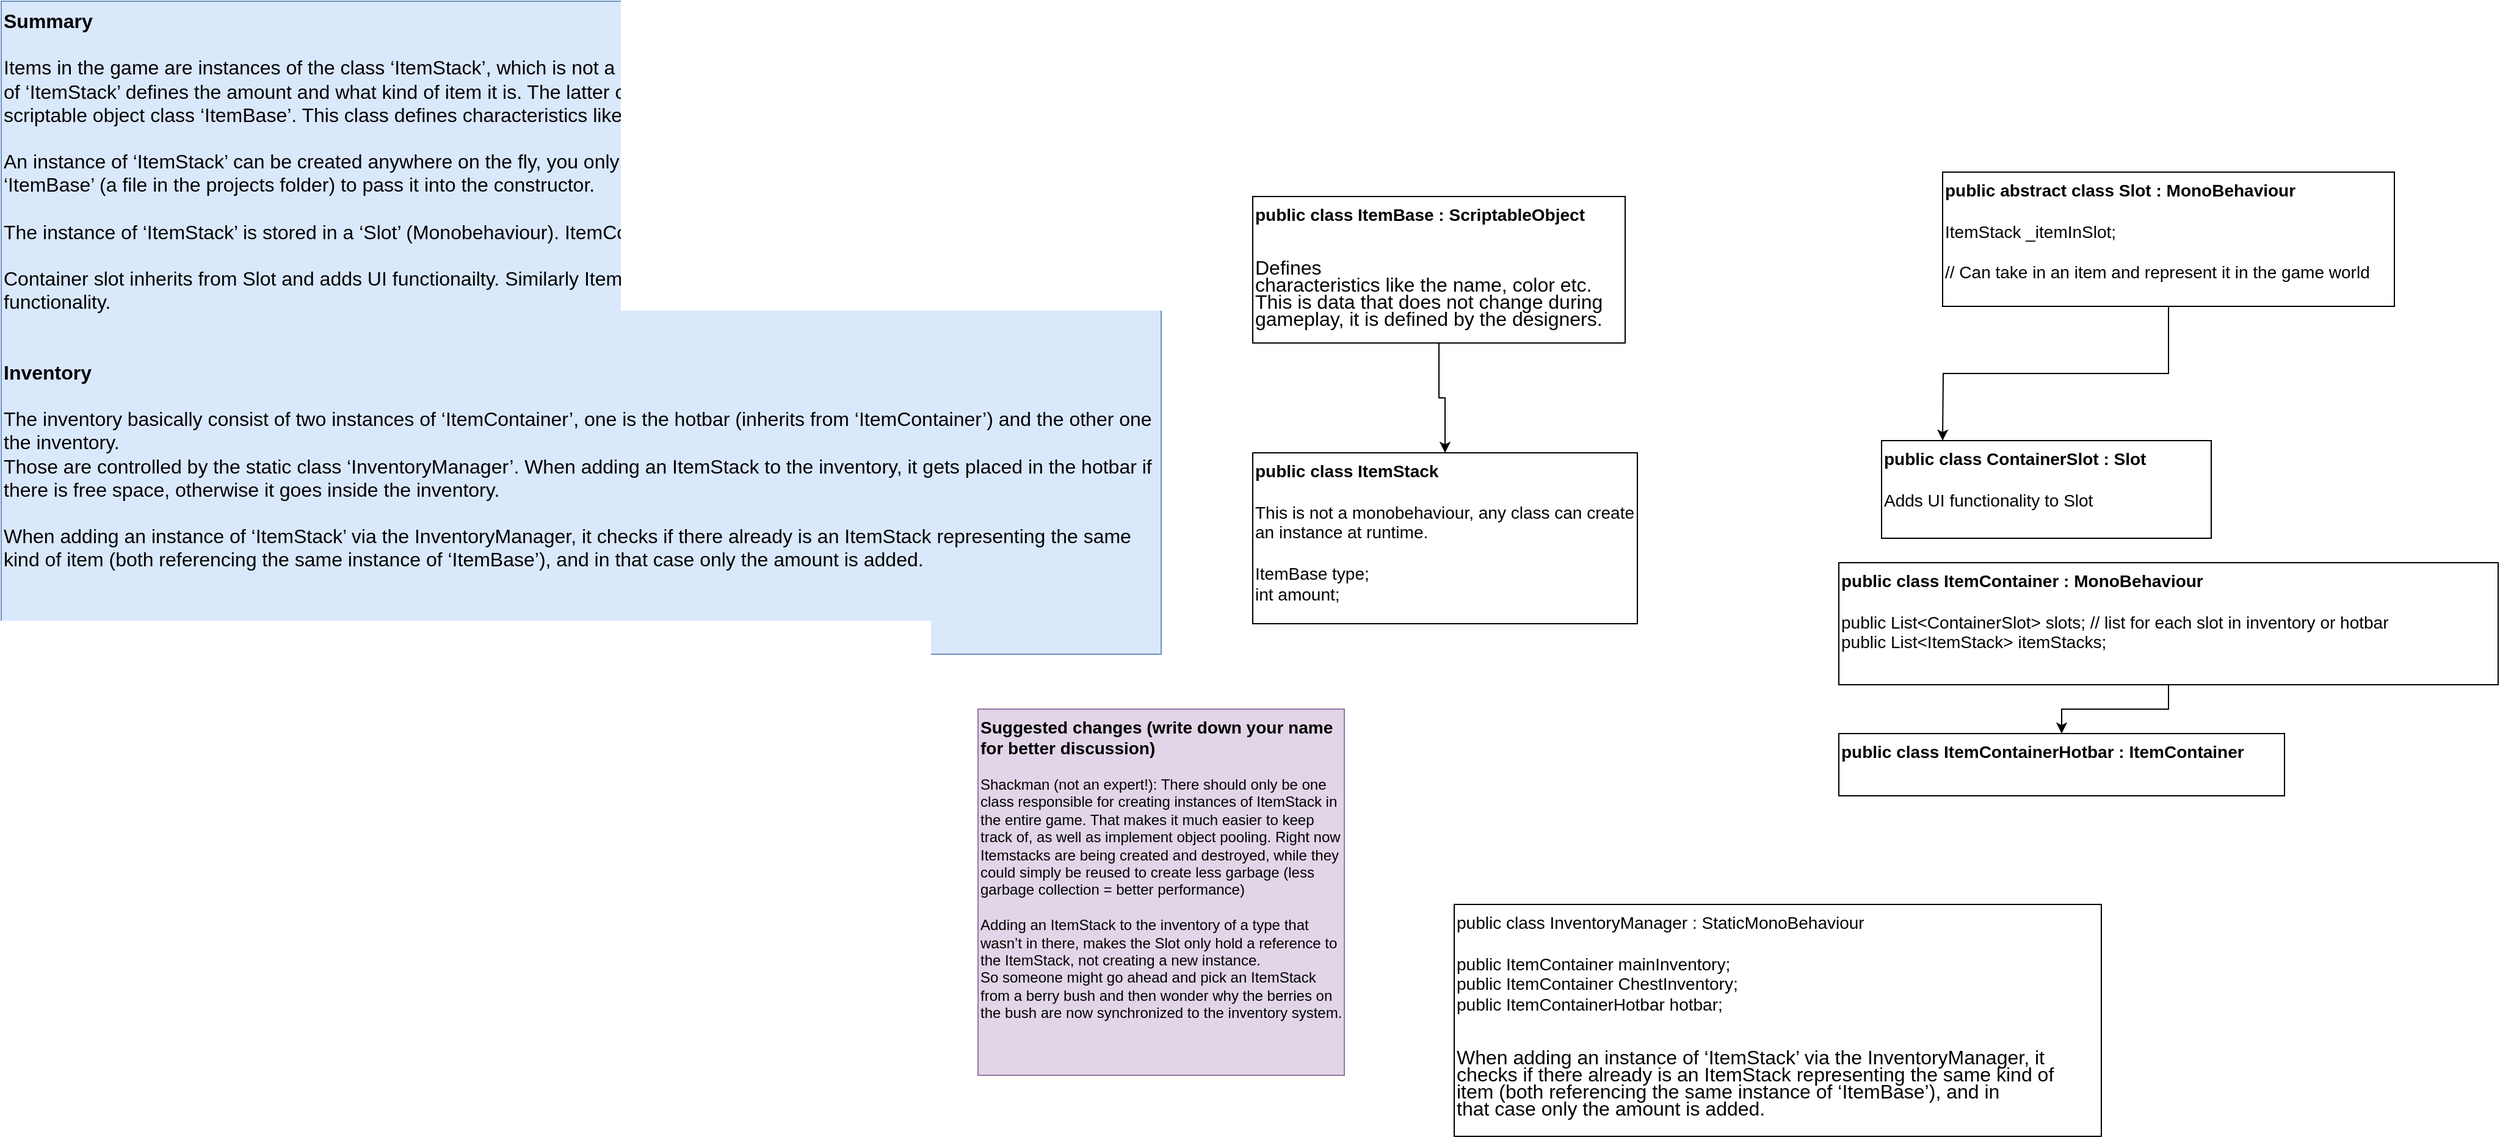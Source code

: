 <mxfile version="20.2.2" type="github">
  <diagram id="cen_i1RHmq_5vS7J9Gh5" name="Page-1">
    <mxGraphModel dx="4648" dy="2188" grid="1" gridSize="10" guides="1" tooltips="1" connect="1" arrows="1" fold="1" page="1" pageScale="1" pageWidth="850" pageHeight="1100" math="0" shadow="0">
      <root>
        <mxCell id="0" />
        <mxCell id="1" parent="0" />
        <mxCell id="9ayToyOtu8oUKvdpPZHS-1" value="&lt;font size=&quot;1&quot;&gt;&lt;b style=&quot;font-size: 14px;&quot;&gt;Suggested changes (write down your name for better discussion)&lt;/b&gt;&lt;/font&gt;&lt;br&gt;&lt;br&gt;&lt;div&gt;Shackman (not an expert!): There should only be one class responsible for creating instances of ItemStack in the entire game. That makes it much easier to keep track of, as well as implement object pooling. Right now Itemstacks are being created and destroyed, while they could simply be reused to create less garbage (less garbage collection = better performance)&lt;/div&gt;&lt;div&gt;&lt;br&gt;&lt;/div&gt;&lt;div&gt;Adding an ItemStack to the inventory of a type that wasn’t in there, makes the Slot only hold a reference to the ItemStack, not creating a new instance.&lt;br&gt;So someone might go ahead and pick an ItemStack from a berry bush and then wonder why the berries on the bush are now synchronized to the inventory system.&lt;br&gt;&lt;/div&gt;&lt;div&gt;&lt;br&gt;&lt;/div&gt;&lt;div&gt;&lt;br&gt;&lt;/div&gt;&lt;div&gt;&lt;br&gt;&lt;/div&gt;" style="whiteSpace=wrap;html=1;aspect=fixed;fillColor=#e1d5e7;strokeColor=#9673a6;align=left;verticalAlign=top;" parent="1" vertex="1">
          <mxGeometry x="-1630" y="-100" width="300" height="300" as="geometry" />
        </mxCell>
        <mxCell id="NL6LZe0rqqw29WmjIXu0-12" style="edgeStyle=orthogonalEdgeStyle;rounded=0;orthogonalLoop=1;jettySize=auto;html=1;fontSize=14;" edge="1" parent="1" source="NL6LZe0rqqw29WmjIXu0-2" target="NL6LZe0rqqw29WmjIXu0-11">
          <mxGeometry relative="1" as="geometry" />
        </mxCell>
        <mxCell id="NL6LZe0rqqw29WmjIXu0-2" value="&lt;div&gt;&lt;b&gt;public class ItemBase : ScriptableObject&lt;/b&gt;&lt;br&gt;&lt;/div&gt;&lt;div&gt;&lt;p style=&quot;margin-bottom: 0in; line-height: 100%&quot; align=&quot;left&quot;&gt;&lt;br&gt;&lt;font face=&quot;Liberation Sans, sans-serif&quot;&gt;&lt;font style=&quot;font-size: 12pt&quot; size=&quot;3&quot;&gt;&lt;span style=&quot;text-decoration: none&quot;&gt;&lt;span style=&quot;font-style: normal&quot;&gt;&lt;span style=&quot;font-weight: normal&quot;&gt;Defines&lt;br&gt;characteristics like the name, color etc. This is data that does not change during gameplay, it is defined by the designers.&lt;br&gt;&lt;/span&gt;&lt;/span&gt;&lt;/span&gt;&lt;/font&gt;&lt;/font&gt;&lt;/p&gt;&lt;br&gt;&lt;/div&gt;&lt;div&gt;&lt;br&gt;&lt;/div&gt;&lt;div&gt;&lt;br&gt;&lt;/div&gt;" style="rounded=0;whiteSpace=wrap;html=1;fontSize=14;align=left;verticalAlign=top;" vertex="1" parent="1">
          <mxGeometry x="-1405" y="-520" width="305" height="120" as="geometry" />
        </mxCell>
        <mxCell id="NL6LZe0rqqw29WmjIXu0-5" style="edgeStyle=orthogonalEdgeStyle;rounded=0;orthogonalLoop=1;jettySize=auto;html=1;fontSize=14;" edge="1" parent="1" source="NL6LZe0rqqw29WmjIXu0-3">
          <mxGeometry relative="1" as="geometry">
            <mxPoint x="-840" y="-320" as="targetPoint" />
          </mxGeometry>
        </mxCell>
        <mxCell id="NL6LZe0rqqw29WmjIXu0-3" value="&lt;div&gt;&lt;b&gt;public abstract class Slot : MonoBehaviour&lt;/b&gt;&lt;/div&gt;&lt;div&gt;&lt;br&gt;&lt;/div&gt;&lt;div&gt;ItemStack _itemInSlot;&lt;/div&gt;&lt;div&gt;&lt;br&gt;&lt;/div&gt;&lt;div&gt;// Can take in an item and represent it in the game world&lt;/div&gt;&lt;div&gt;&lt;br&gt;&lt;/div&gt;" style="rounded=0;whiteSpace=wrap;html=1;fontSize=14;align=left;verticalAlign=top;" vertex="1" parent="1">
          <mxGeometry x="-840" y="-540" width="370" height="110" as="geometry" />
        </mxCell>
        <mxCell id="NL6LZe0rqqw29WmjIXu0-6" value="&lt;div&gt;&lt;b&gt;public class ContainerSlot : Slot&lt;/b&gt;&lt;/div&gt;&lt;div&gt;&lt;br&gt;&lt;/div&gt;&lt;div&gt;Adds UI functionality to Slot&lt;/div&gt;&lt;div&gt;&lt;br&gt;&lt;/div&gt;" style="rounded=0;whiteSpace=wrap;html=1;fontSize=14;align=left;verticalAlign=top;" vertex="1" parent="1">
          <mxGeometry x="-890" y="-320" width="270" height="80" as="geometry" />
        </mxCell>
        <mxCell id="NL6LZe0rqqw29WmjIXu0-8" value="&lt;div&gt;public class InventoryManager : StaticMonoBehaviour&lt;/div&gt;&lt;div&gt;&lt;br&gt;&lt;/div&gt;&lt;div&gt;public ItemContainer mainInventory;&lt;br&gt;public ItemContainer ChestInventory;&lt;br&gt;public ItemContainerHotbar hotbar;&lt;br&gt;&lt;/div&gt;&lt;div&gt;&lt;p style=&quot;margin-bottom: 0in; font-style: normal; font-weight: normal; line-height: 100%; text-decoration: none&quot; align=&quot;left&quot;&gt;&lt;br&gt;&lt;font face=&quot;Liberation Sans, sans-serif&quot;&gt;&lt;font style=&quot;font-size: 12pt&quot; size=&quot;3&quot;&gt;When adding an instance of ‘ItemStack’ via the InventoryManager, it&lt;br&gt;checks if there already is an ItemStack representing the same kind of&lt;br&gt;item (both referencing the same instance of ‘ItemBase’), and in&lt;br&gt;that case only the amount is added.&lt;/font&gt;&lt;/font&gt;&lt;/p&gt;&lt;br&gt;&lt;/div&gt;" style="rounded=0;whiteSpace=wrap;html=1;fontSize=14;align=left;verticalAlign=top;" vertex="1" parent="1">
          <mxGeometry x="-1240" y="60" width="530" height="190" as="geometry" />
        </mxCell>
        <mxCell id="NL6LZe0rqqw29WmjIXu0-11" value="&lt;b&gt;public class ItemStack&lt;/b&gt;&lt;div&gt;&lt;br&gt;This is not a monobehaviour, any class can create an instance at runtime.&lt;/div&gt;&lt;div&gt;&lt;br&gt;&lt;/div&gt;&lt;div&gt;ItemBase type;&lt;/div&gt;&lt;div&gt;int amount;&lt;/div&gt;&lt;div&gt;&lt;br&gt;&lt;/div&gt;" style="rounded=0;whiteSpace=wrap;html=1;fontSize=14;align=left;verticalAlign=top;" vertex="1" parent="1">
          <mxGeometry x="-1405" y="-310" width="315" height="140" as="geometry" />
        </mxCell>
        <mxCell id="NL6LZe0rqqw29WmjIXu0-17" style="edgeStyle=orthogonalEdgeStyle;rounded=0;orthogonalLoop=1;jettySize=auto;html=1;fontFamily=Helvetica;fontSize=16;fontColor=default;" edge="1" parent="1" source="NL6LZe0rqqw29WmjIXu0-13" target="NL6LZe0rqqw29WmjIXu0-14">
          <mxGeometry relative="1" as="geometry" />
        </mxCell>
        <mxCell id="NL6LZe0rqqw29WmjIXu0-13" value="&lt;div&gt;&lt;b&gt;public class ItemContainer : MonoBehaviour&lt;/b&gt;&lt;/div&gt;&lt;div&gt;&lt;b&gt;&lt;br&gt;&lt;/b&gt;&lt;/div&gt;&lt;div&gt;public List&amp;lt;ContainerSlot&amp;gt; slots; // list for each slot in inventory or hotbar&lt;br&gt;public List&amp;lt;ItemStack&amp;gt; itemStacks;&lt;/div&gt;&lt;div&gt;&lt;br&gt;&lt;/div&gt;&lt;div&gt;&lt;br&gt;&lt;/div&gt;" style="rounded=0;whiteSpace=wrap;html=1;fontSize=14;align=left;verticalAlign=top;" vertex="1" parent="1">
          <mxGeometry x="-925" y="-220" width="540" height="100" as="geometry" />
        </mxCell>
        <mxCell id="NL6LZe0rqqw29WmjIXu0-14" value="&lt;div&gt;&lt;b&gt;public class ItemContainerHotbar : ItemContainer&lt;/b&gt;&lt;/div&gt;&lt;div&gt;&lt;b&gt;&lt;br&gt;&lt;/b&gt;&lt;/div&gt;&lt;div&gt;&lt;b&gt;&lt;br&gt;&lt;/b&gt;&lt;/div&gt;&lt;div&gt;&lt;b&gt;&lt;br&gt;&lt;/b&gt;&lt;/div&gt;" style="rounded=0;whiteSpace=wrap;html=1;fontFamily=Helvetica;fontSize=14;fontColor=default;strokeColor=default;fillColor=default;align=left;verticalAlign=top;" vertex="1" parent="1">
          <mxGeometry x="-925" y="-80" width="365" height="51" as="geometry" />
        </mxCell>
        <mxCell id="NL6LZe0rqqw29WmjIXu0-16" value="&lt;b&gt;Summary&lt;/b&gt;&lt;br&gt;&lt;br&gt;Items in the game are instances of the class ‘ItemStack’, which is not a monobehaviour and can be created at runtime. Each instance of ‘ItemStack’ defines the amount and what kind of item it is. The latter one is defined by having a reference to an instance of the scriptable object class ‘ItemBase’. This class defines characteristics like the name, color etc. &lt;br&gt;&lt;br&gt;An instance of ‘ItemStack’ can be created anywhere on the fly, you only need a reference to an instance of the scriptable object ‘ItemBase’ (a file in the projects folder) to pass it into the constructor. &lt;br&gt;&lt;br&gt;&lt;div&gt;The instance of ‘ItemStack’ is stored in a ‘Slot’ (Monobehaviour). ItemContainer holds a list of ‘Slot’. &lt;br&gt;&lt;/div&gt;&lt;div&gt;&lt;br&gt;&lt;/div&gt;Container slot inherits from Slot and adds UI functionailty. Similarly ItemContainerHotbar inherits from ItemContainer and adds UI functionality.&lt;br&gt;&lt;br&gt;&lt;br&gt;&lt;b&gt;Inventory&lt;/b&gt;&lt;br&gt;&lt;br&gt;The inventory basically consist of two instances of ‘ItemContainer’, one is the hotbar (inherits from ‘ItemContainer’) and the other one the inventory.&lt;br&gt;Those are controlled by the static class ‘InventoryManager’. When adding an ItemStack to the inventory, it gets placed in the hotbar if there is free space, otherwise it goes inside the inventory.&lt;br&gt;&lt;br&gt;When adding an instance of ‘ItemStack’ via the InventoryManager, it checks if there already is an ItemStack representing the same kind of item (both referencing the same instance of ‘ItemBase’), and in that case only the amount is added." style="rounded=0;whiteSpace=wrap;html=1;fontFamily=Helvetica;fontSize=16;strokeColor=#6c8ebf;fillColor=#dae8fc;align=left;verticalAlign=top;" vertex="1" parent="1">
          <mxGeometry x="-2430" y="-680" width="950" height="535" as="geometry" />
        </mxCell>
      </root>
    </mxGraphModel>
  </diagram>
</mxfile>
